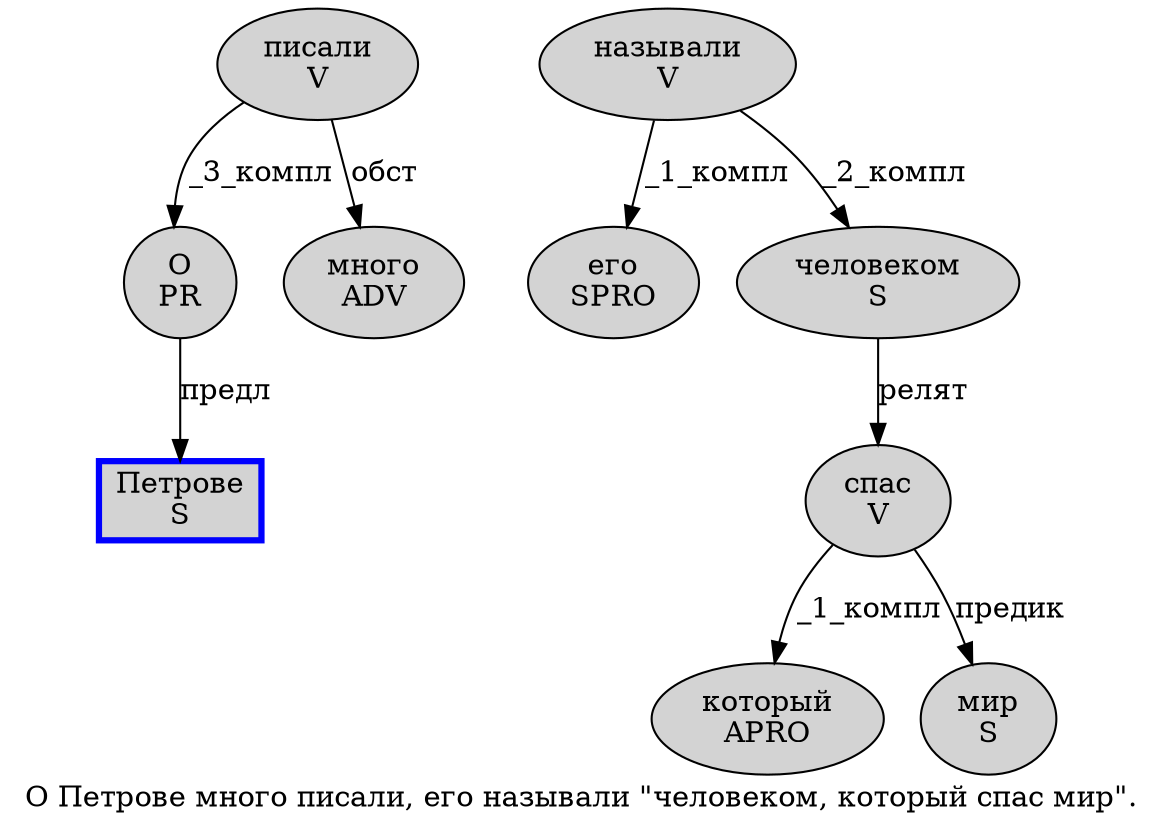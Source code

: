 digraph SENTENCE_1567 {
	graph [label="О Петрове много писали, его называли \"человеком, который спас мир\"."]
	node [style=filled]
		0 [label="О
PR" color="" fillcolor=lightgray penwidth=1 shape=ellipse]
		1 [label="Петрове
S" color=blue fillcolor=lightgray penwidth=3 shape=box]
		2 [label="много
ADV" color="" fillcolor=lightgray penwidth=1 shape=ellipse]
		3 [label="писали
V" color="" fillcolor=lightgray penwidth=1 shape=ellipse]
		5 [label="его
SPRO" color="" fillcolor=lightgray penwidth=1 shape=ellipse]
		6 [label="называли
V" color="" fillcolor=lightgray penwidth=1 shape=ellipse]
		8 [label="человеком
S" color="" fillcolor=lightgray penwidth=1 shape=ellipse]
		10 [label="который
APRO" color="" fillcolor=lightgray penwidth=1 shape=ellipse]
		11 [label="спас
V" color="" fillcolor=lightgray penwidth=1 shape=ellipse]
		12 [label="мир
S" color="" fillcolor=lightgray penwidth=1 shape=ellipse]
			3 -> 0 [label="_3_компл"]
			3 -> 2 [label="обст"]
			0 -> 1 [label="предл"]
			8 -> 11 [label="релят"]
			11 -> 10 [label="_1_компл"]
			11 -> 12 [label="предик"]
			6 -> 5 [label="_1_компл"]
			6 -> 8 [label="_2_компл"]
}